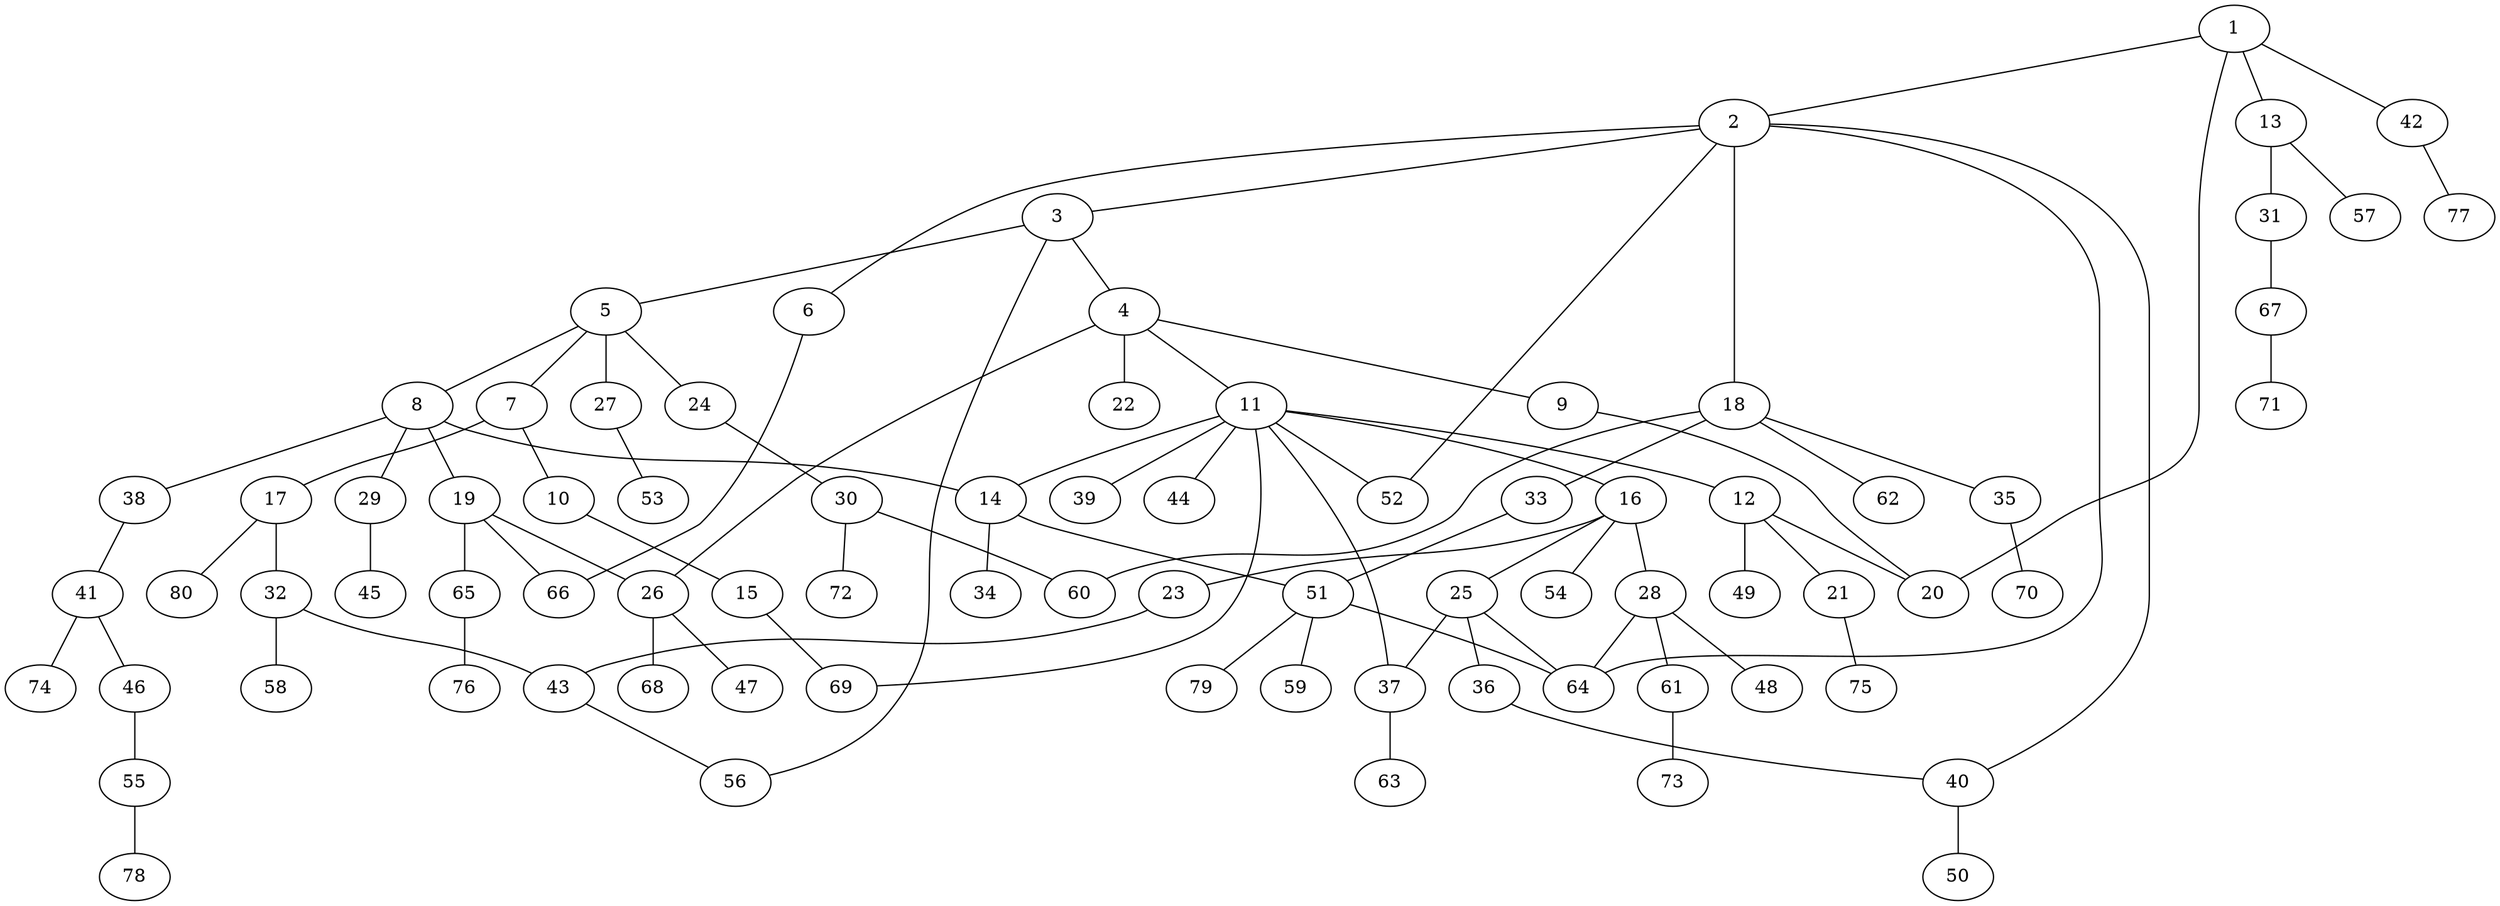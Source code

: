 graph graphname {1--2
1--13
1--20
1--42
2--3
2--6
2--18
2--40
2--52
2--64
3--4
3--5
3--56
4--9
4--11
4--22
4--26
5--7
5--8
5--24
5--27
6--66
7--10
7--17
8--14
8--19
8--29
8--38
9--20
10--15
11--12
11--14
11--16
11--37
11--39
11--44
11--52
11--69
12--20
12--21
12--49
13--31
13--57
14--34
14--51
15--69
16--23
16--25
16--28
16--54
17--32
17--80
18--33
18--35
18--60
18--62
19--26
19--65
19--66
21--75
23--43
24--30
25--36
25--37
25--64
26--47
26--68
27--53
28--48
28--61
28--64
29--45
30--60
30--72
31--67
32--43
32--58
33--51
35--70
36--40
37--63
38--41
40--50
41--46
41--74
42--77
43--56
46--55
51--59
51--64
51--79
55--78
61--73
65--76
67--71
}